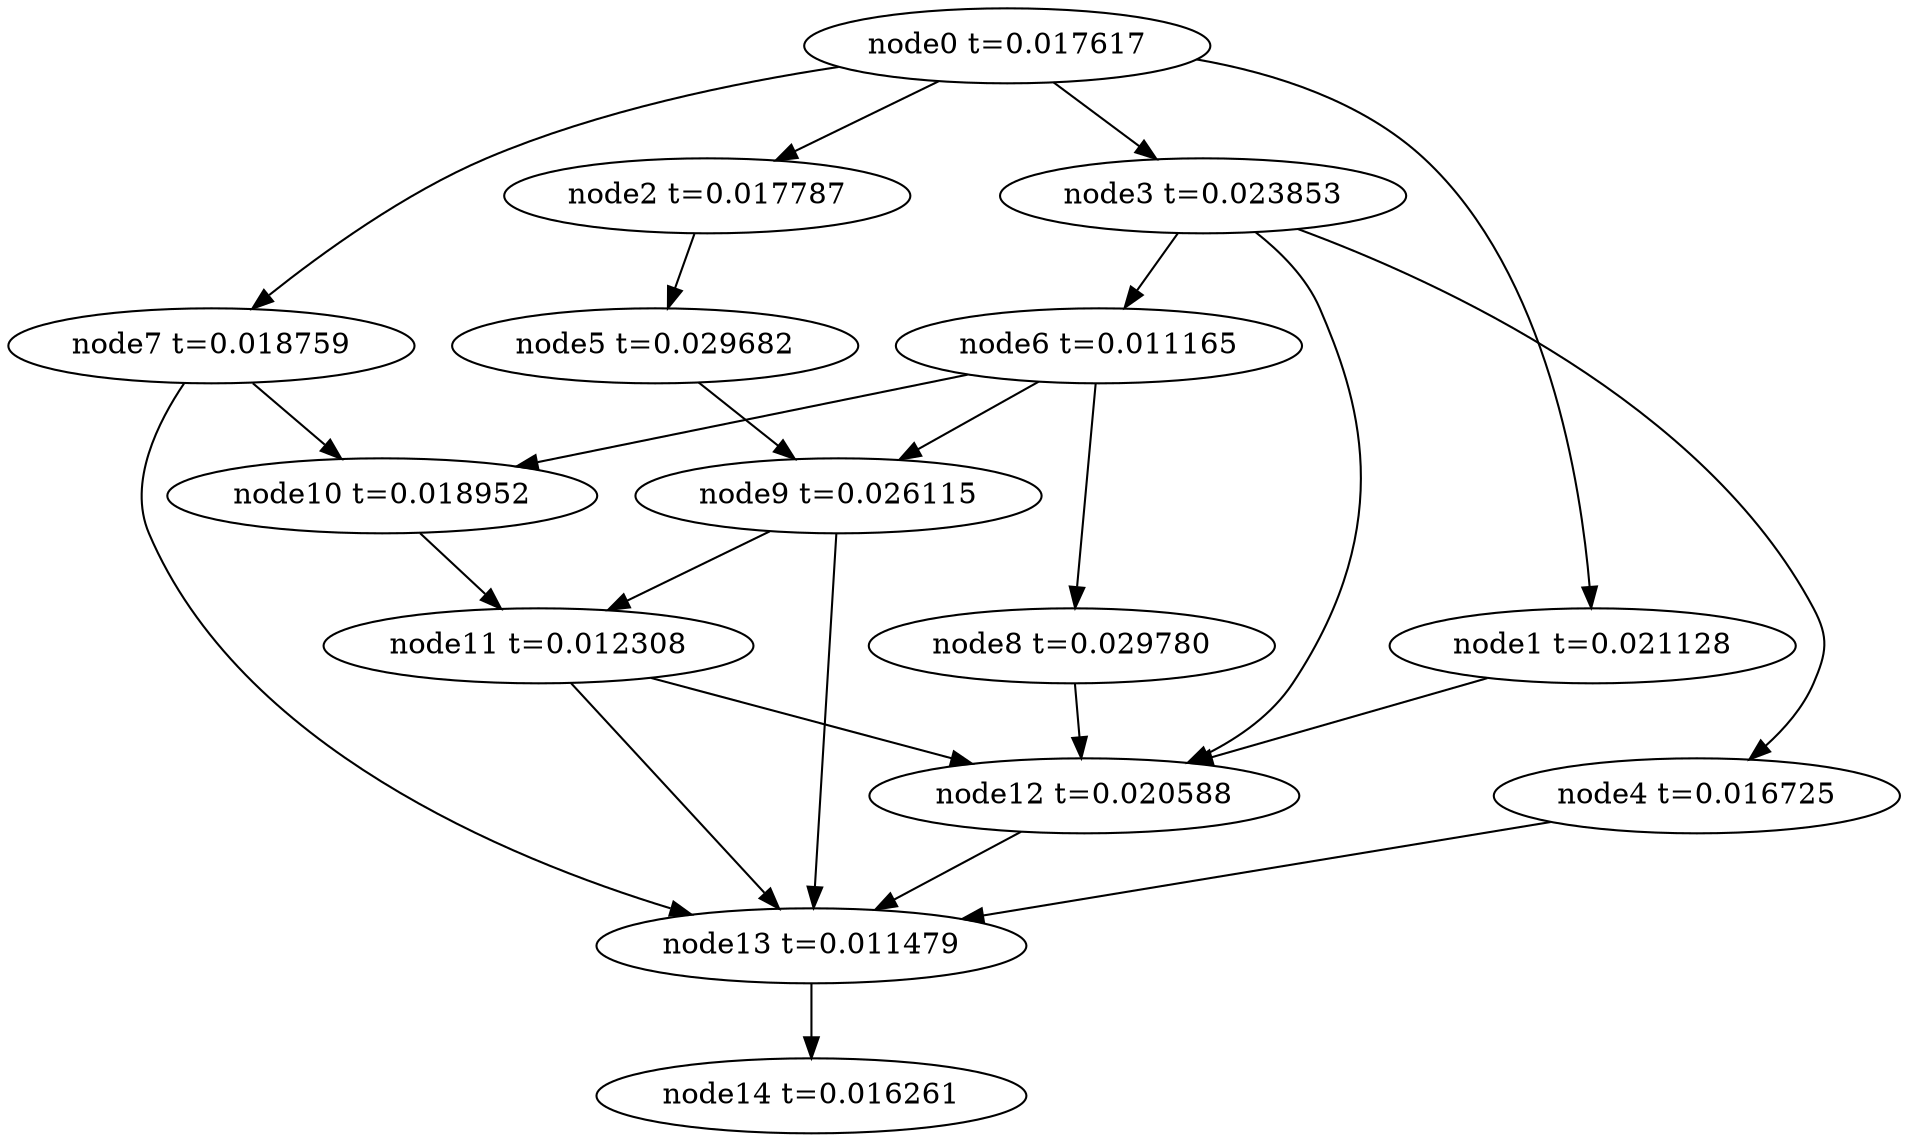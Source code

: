 digraph g{
	node14[label="node14 t=0.016261"]
	node13 -> node14
	node13[label="node13 t=0.011479"];
	node12 -> node13
	node12[label="node12 t=0.020588"];
	node11 -> node13
	node11 -> node12
	node11[label="node11 t=0.012308"];
	node10 -> node11
	node10[label="node10 t=0.018952"];
	node9 -> node13
	node9 -> node11
	node9[label="node9 t=0.026115"];
	node8 -> node12
	node8[label="node8 t=0.029780"];
	node7 -> node13
	node7 -> node10
	node7[label="node7 t=0.018759"];
	node6 -> node10
	node6 -> node9
	node6 -> node8
	node6[label="node6 t=0.011165"];
	node5 -> node9
	node5[label="node5 t=0.029682"];
	node4 -> node13
	node4[label="node4 t=0.016725"];
	node3 -> node12
	node3 -> node6
	node3 -> node4
	node3[label="node3 t=0.023853"];
	node2 -> node5
	node2[label="node2 t=0.017787"];
	node1 -> node12
	node1[label="node1 t=0.021128"];
	node0 -> node7
	node0 -> node3
	node0 -> node2
	node0 -> node1
	node0[label="node0 t=0.017617"];
}
